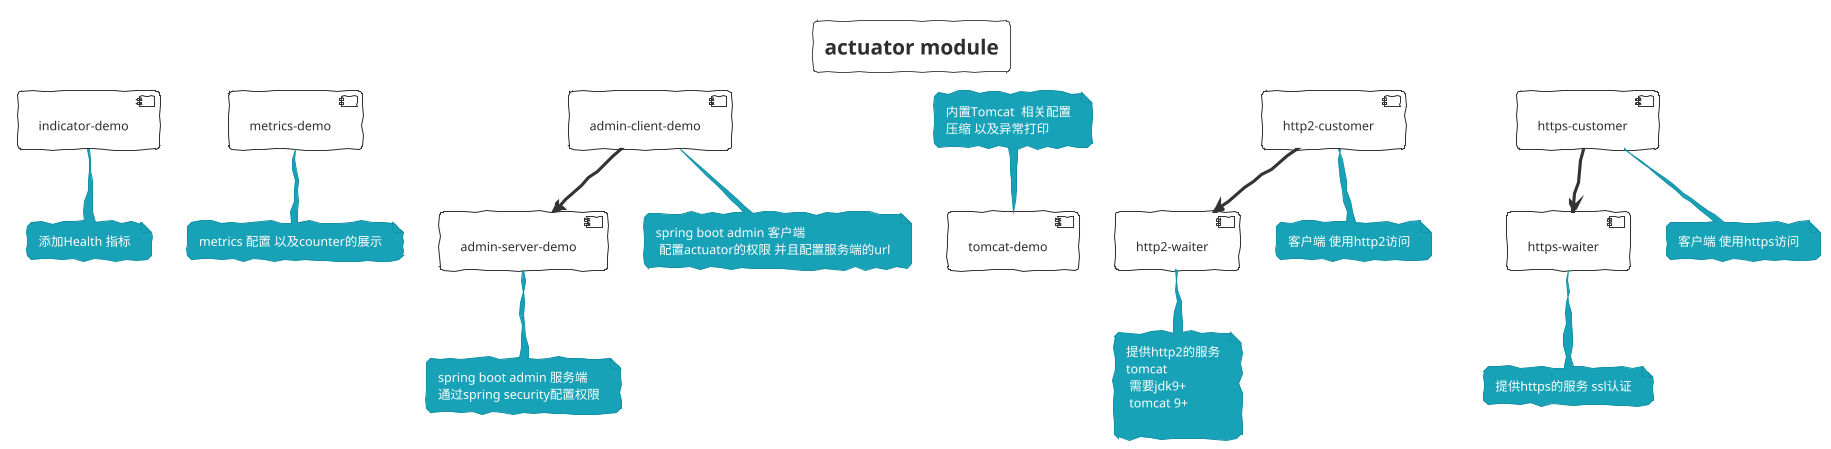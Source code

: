 @startuml ACTUATOR_MODULE
!theme sketchy-outline
title actuator module
[indicator-demo] as id
[metrics-demo] as md
[admin-server-demo] as asd
[admin-client-demo] as acd
[tomcat-demo] as td

[http2-customer] as hhc
[http2-waiter] as hhw

[https-customer] as hhcs
[https-waiter] as hhws
note bottom of id
    添加Health 指标
end note

note bottom of md
  metrics 配置 以及counter的展示
end note
note bottom of asd
 spring boot admin 服务端
 通过spring security配置权限
end note
note bottom of acd
spring boot admin 客户端
 配置actuator的权限 并且配置服务端的url
end note
acd -->asd
note top of td
内置Tomcat  相关配置
压缩 以及异常打印
end note

note bottom of hhc
客户端 使用http2访问
end note

note bottom of hhw
提供http2的服务
tomcat
 需要jdk9+  
 tomcat 9+

end note
hhc-->hhw

note bottom of hhcs
客户端 使用https访问
end note

note bottom of hhws
提供https的服务 ssl认证
end note
hhcs-->hhws
@enduml
